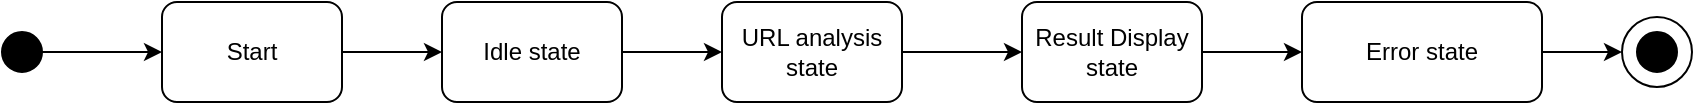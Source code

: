 <mxfile version="21.7.5" type="github">
  <diagram name="Page-1" id="K86Q018jVMk-SkRq72Tm">
    <mxGraphModel dx="867" dy="426" grid="1" gridSize="10" guides="1" tooltips="1" connect="1" arrows="1" fold="1" page="1" pageScale="1" pageWidth="850" pageHeight="1100" math="0" shadow="0">
      <root>
        <mxCell id="0" />
        <mxCell id="1" parent="0" />
        <mxCell id="8XjUOGt5cbRHbFkqs97W-8" style="edgeStyle=orthogonalEdgeStyle;rounded=0;orthogonalLoop=1;jettySize=auto;html=1;exitX=1;exitY=0.5;exitDx=0;exitDy=0;entryX=0;entryY=0.5;entryDx=0;entryDy=0;" edge="1" parent="1" source="8XjUOGt5cbRHbFkqs97W-1" target="8XjUOGt5cbRHbFkqs97W-3">
          <mxGeometry relative="1" as="geometry" />
        </mxCell>
        <mxCell id="8XjUOGt5cbRHbFkqs97W-1" value="" style="ellipse;whiteSpace=wrap;html=1;aspect=fixed;fillColor=#000000;" vertex="1" parent="1">
          <mxGeometry x="40" y="140" width="20" height="20" as="geometry" />
        </mxCell>
        <mxCell id="8XjUOGt5cbRHbFkqs97W-9" style="edgeStyle=orthogonalEdgeStyle;rounded=0;orthogonalLoop=1;jettySize=auto;html=1;exitX=1;exitY=0.5;exitDx=0;exitDy=0;entryX=0;entryY=0.5;entryDx=0;entryDy=0;" edge="1" parent="1" source="8XjUOGt5cbRHbFkqs97W-3" target="8XjUOGt5cbRHbFkqs97W-4">
          <mxGeometry relative="1" as="geometry" />
        </mxCell>
        <mxCell id="8XjUOGt5cbRHbFkqs97W-3" value="Start" style="rounded=1;whiteSpace=wrap;html=1;" vertex="1" parent="1">
          <mxGeometry x="120" y="125" width="90" height="50" as="geometry" />
        </mxCell>
        <mxCell id="8XjUOGt5cbRHbFkqs97W-10" style="edgeStyle=orthogonalEdgeStyle;rounded=0;orthogonalLoop=1;jettySize=auto;html=1;exitX=1;exitY=0.5;exitDx=0;exitDy=0;entryX=0;entryY=0.5;entryDx=0;entryDy=0;" edge="1" parent="1" source="8XjUOGt5cbRHbFkqs97W-4" target="8XjUOGt5cbRHbFkqs97W-5">
          <mxGeometry relative="1" as="geometry" />
        </mxCell>
        <mxCell id="8XjUOGt5cbRHbFkqs97W-4" value="Idle state" style="rounded=1;whiteSpace=wrap;html=1;" vertex="1" parent="1">
          <mxGeometry x="260" y="125" width="90" height="50" as="geometry" />
        </mxCell>
        <mxCell id="8XjUOGt5cbRHbFkqs97W-11" style="edgeStyle=orthogonalEdgeStyle;rounded=0;orthogonalLoop=1;jettySize=auto;html=1;exitX=1;exitY=0.5;exitDx=0;exitDy=0;entryX=0;entryY=0.5;entryDx=0;entryDy=0;" edge="1" parent="1" source="8XjUOGt5cbRHbFkqs97W-5" target="8XjUOGt5cbRHbFkqs97W-6">
          <mxGeometry relative="1" as="geometry" />
        </mxCell>
        <mxCell id="8XjUOGt5cbRHbFkqs97W-5" value="URL analysis state" style="rounded=1;whiteSpace=wrap;html=1;" vertex="1" parent="1">
          <mxGeometry x="400" y="125" width="90" height="50" as="geometry" />
        </mxCell>
        <mxCell id="8XjUOGt5cbRHbFkqs97W-13" style="edgeStyle=orthogonalEdgeStyle;rounded=0;orthogonalLoop=1;jettySize=auto;html=1;exitX=1;exitY=0.5;exitDx=0;exitDy=0;entryX=0;entryY=0.5;entryDx=0;entryDy=0;" edge="1" parent="1" source="8XjUOGt5cbRHbFkqs97W-6" target="8XjUOGt5cbRHbFkqs97W-12">
          <mxGeometry relative="1" as="geometry" />
        </mxCell>
        <mxCell id="8XjUOGt5cbRHbFkqs97W-6" value="Result Display state" style="rounded=1;whiteSpace=wrap;html=1;" vertex="1" parent="1">
          <mxGeometry x="550" y="125" width="90" height="50" as="geometry" />
        </mxCell>
        <mxCell id="8XjUOGt5cbRHbFkqs97W-18" style="edgeStyle=orthogonalEdgeStyle;rounded=0;orthogonalLoop=1;jettySize=auto;html=1;exitX=1;exitY=0.5;exitDx=0;exitDy=0;entryX=0;entryY=0.5;entryDx=0;entryDy=0;" edge="1" parent="1" source="8XjUOGt5cbRHbFkqs97W-12">
          <mxGeometry relative="1" as="geometry">
            <mxPoint x="850" y="150" as="targetPoint" />
          </mxGeometry>
        </mxCell>
        <mxCell id="8XjUOGt5cbRHbFkqs97W-12" value="Error state" style="rounded=1;whiteSpace=wrap;html=1;" vertex="1" parent="1">
          <mxGeometry x="690" y="125" width="120" height="50" as="geometry" />
        </mxCell>
        <mxCell id="8XjUOGt5cbRHbFkqs97W-16" value="" style="ellipse;whiteSpace=wrap;html=1;aspect=fixed;" vertex="1" parent="1">
          <mxGeometry x="850" y="132.5" width="35" height="35" as="geometry" />
        </mxCell>
        <mxCell id="8XjUOGt5cbRHbFkqs97W-17" value="" style="ellipse;whiteSpace=wrap;html=1;aspect=fixed;strokeColor=#000000;fillColor=#000000;" vertex="1" parent="1">
          <mxGeometry x="857.5" y="140" width="20" height="20" as="geometry" />
        </mxCell>
      </root>
    </mxGraphModel>
  </diagram>
</mxfile>
